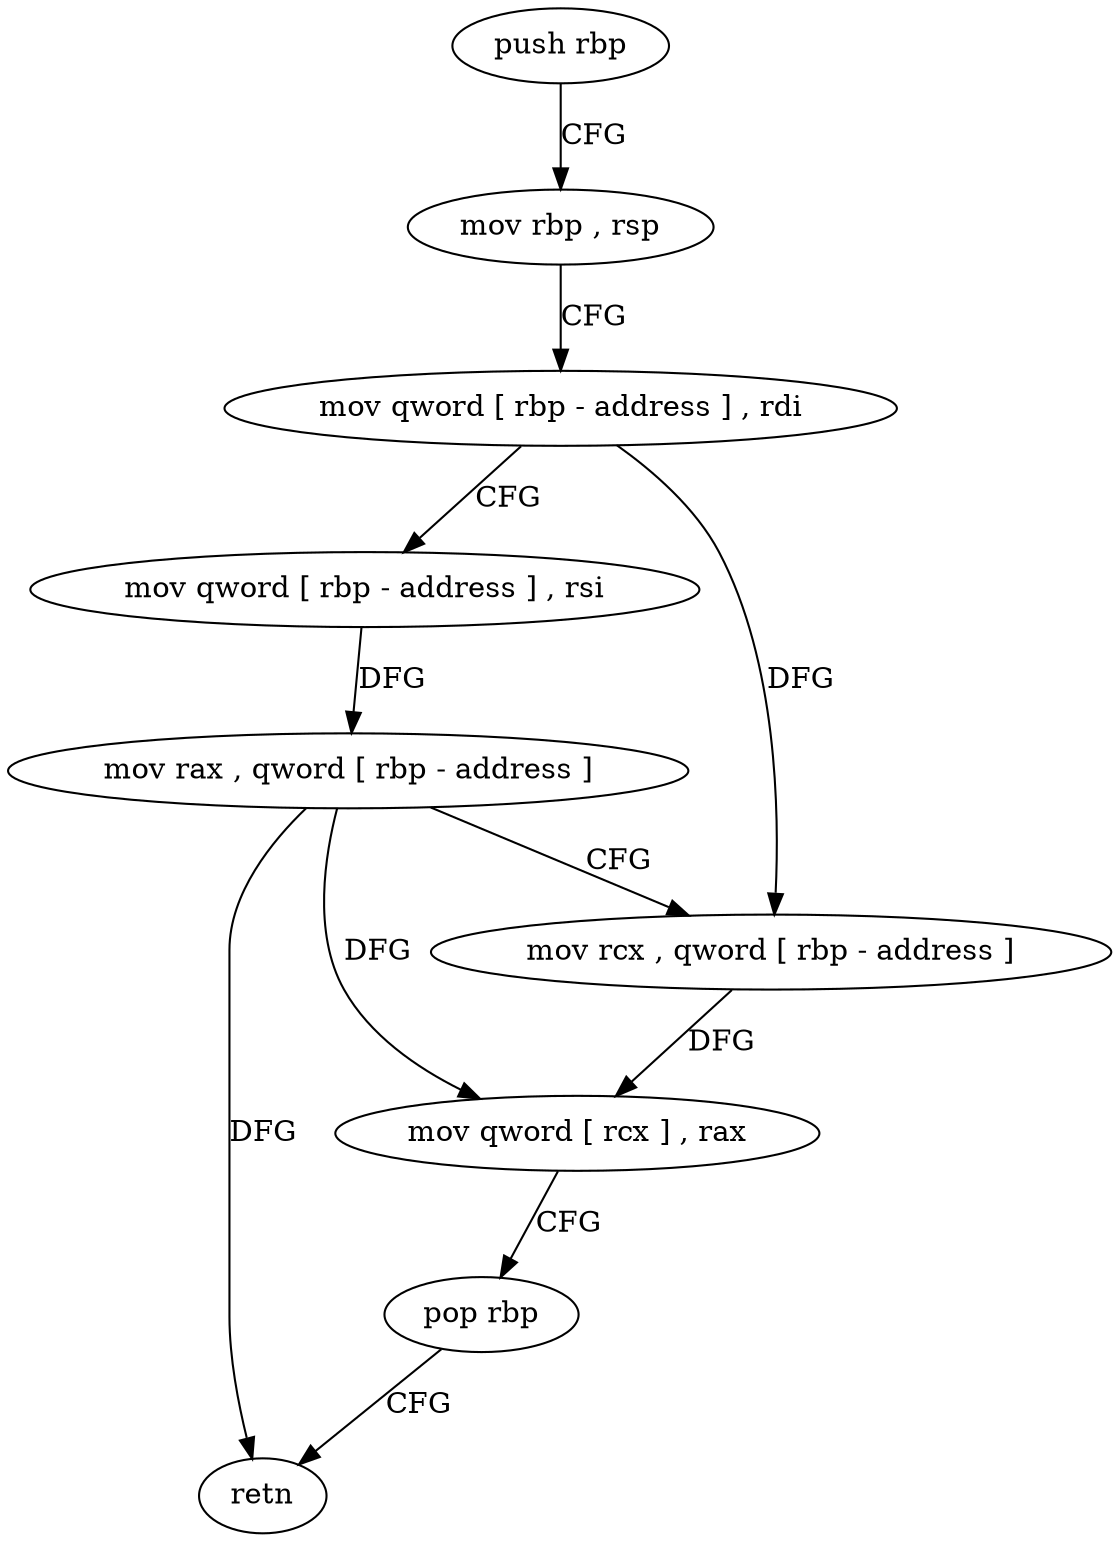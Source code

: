 digraph "func" {
"89312" [label = "push rbp" ]
"89313" [label = "mov rbp , rsp" ]
"89316" [label = "mov qword [ rbp - address ] , rdi" ]
"89320" [label = "mov qword [ rbp - address ] , rsi" ]
"89324" [label = "mov rax , qword [ rbp - address ]" ]
"89328" [label = "mov rcx , qword [ rbp - address ]" ]
"89332" [label = "mov qword [ rcx ] , rax" ]
"89335" [label = "pop rbp" ]
"89336" [label = "retn" ]
"89312" -> "89313" [ label = "CFG" ]
"89313" -> "89316" [ label = "CFG" ]
"89316" -> "89320" [ label = "CFG" ]
"89316" -> "89328" [ label = "DFG" ]
"89320" -> "89324" [ label = "DFG" ]
"89324" -> "89328" [ label = "CFG" ]
"89324" -> "89332" [ label = "DFG" ]
"89324" -> "89336" [ label = "DFG" ]
"89328" -> "89332" [ label = "DFG" ]
"89332" -> "89335" [ label = "CFG" ]
"89335" -> "89336" [ label = "CFG" ]
}
